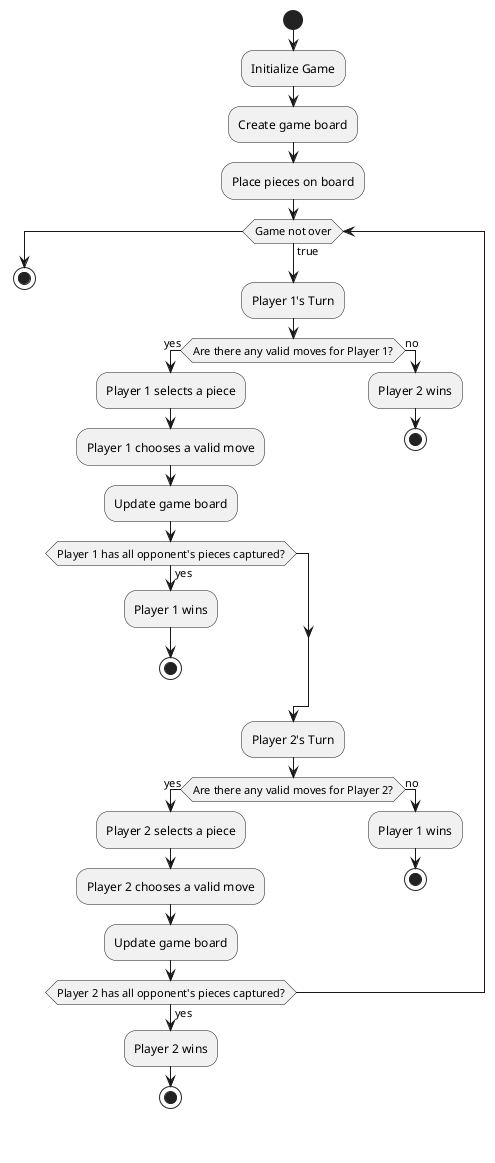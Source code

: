 @startuml
start

:Initialize Game;
:Create game board;
:Place pieces on board;

while (Game not over) is (true)
  :Player 1's Turn;
  if (Are there any valid moves for Player 1?) then (yes)
    :Player 1 selects a piece;
    :Player 1 chooses a valid move;
    :Update game board;
    if (Player 1 has all opponent's pieces captured?) then (yes)
      :Player 1 wins;
      stop
    endif
  else (no)
    :Player 2 wins;
    stop
  endif

  :Player 2's Turn;
  if (Are there any valid moves for Player 2?) then (yes)
    :Player 2 selects a piece;
    :Player 2 chooses a valid move;
    :Update game board;
    if (Player 2 has all opponent's pieces captured?) then (yes)
      :Player 2 wins;
      stop
    endif
  else (no)
    :Player 1 wins;
    stop
  endif
endwhile

stop
@enduml